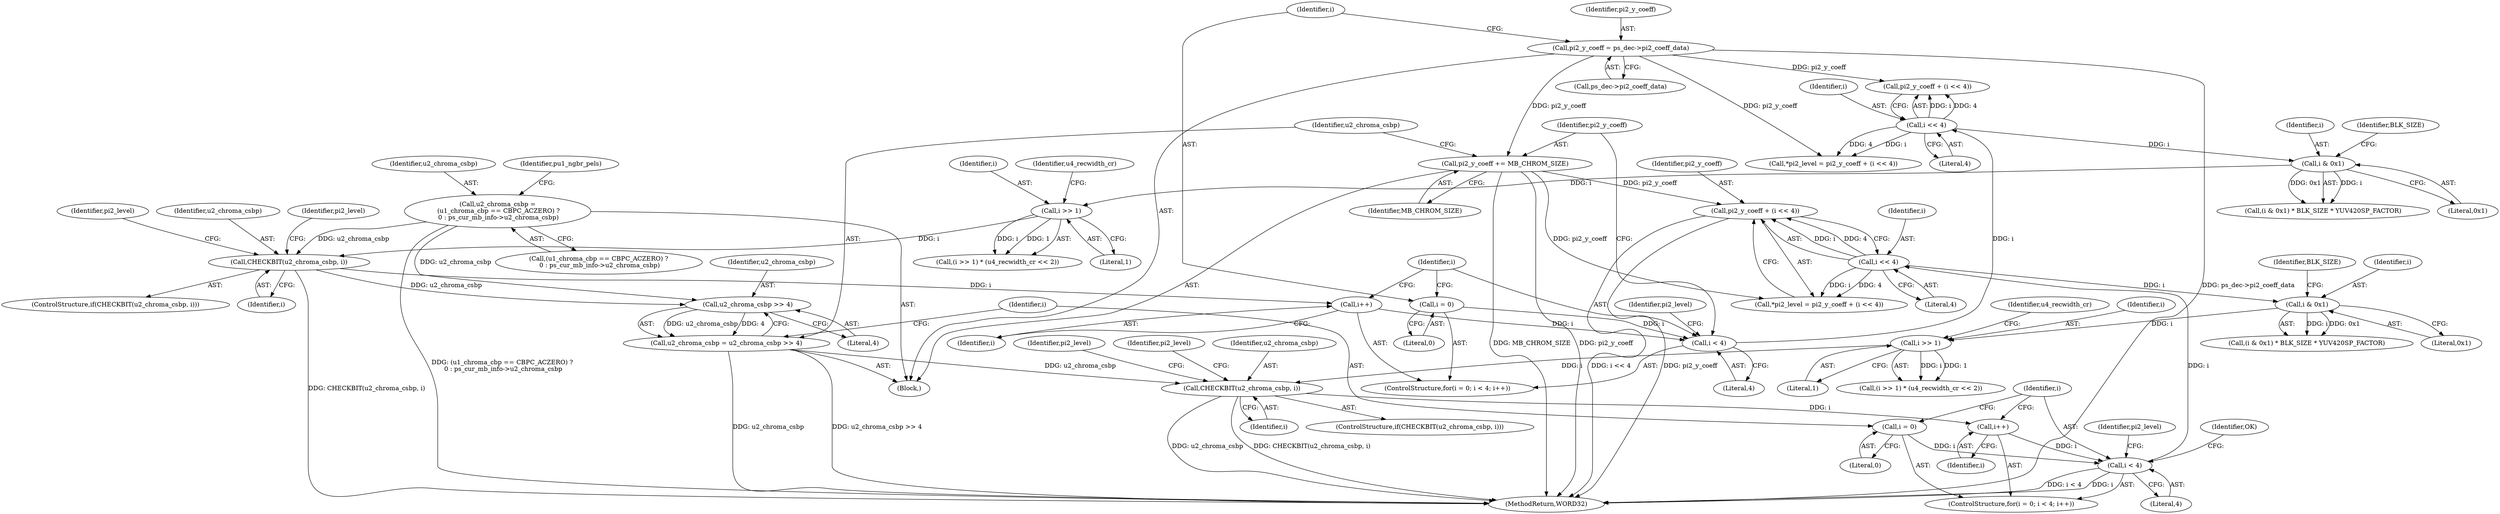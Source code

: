 digraph "0_Android_a583270e1c96d307469c83dc42bd3c5f1b9ef63f@pointer" {
"1002995" [label="(Call,pi2_y_coeff + (i << 4))"];
"1002971" [label="(Call,pi2_y_coeff += MB_CHROM_SIZE)"];
"1002865" [label="(Call,pi2_y_coeff = ps_dec->pi2_coeff_data)"];
"1002997" [label="(Call,i << 4)"];
"1002986" [label="(Call,i < 4)"];
"1002989" [label="(Call,i++)"];
"1003024" [label="(Call,CHECKBIT(u2_chroma_csbp, i))"];
"1002974" [label="(Call,u2_chroma_csbp = u2_chroma_csbp >> 4)"];
"1002976" [label="(Call,u2_chroma_csbp >> 4)"];
"1002675" [label="(Call,u2_chroma_csbp =\n (u1_chroma_cbp == CBPC_ACZERO) ?\n 0 : ps_cur_mb_info->u2_chroma_csbp)"];
"1002913" [label="(Call,CHECKBIT(u2_chroma_csbp, i))"];
"1002905" [label="(Call,i >> 1)"];
"1002898" [label="(Call,i & 0x1)"];
"1002888" [label="(Call,i << 4)"];
"1002877" [label="(Call,i < 4)"];
"1002880" [label="(Call,i++)"];
"1002874" [label="(Call,i = 0)"];
"1003016" [label="(Call,i >> 1)"];
"1003009" [label="(Call,i & 0x1)"];
"1002983" [label="(Call,i = 0)"];
"1002998" [label="(Identifier,i)"];
"1003253" [label="(Identifier,OK)"];
"1002900" [label="(Literal,0x1)"];
"1002889" [label="(Identifier,i)"];
"1003025" [label="(Identifier,u2_chroma_csbp)"];
"1003016" [label="(Call,i >> 1)"];
"1002997" [label="(Call,i << 4)"];
"1003254" [label="(MethodReturn,WORD32)"];
"1003029" [label="(Identifier,pi2_level)"];
"1002888" [label="(Call,i << 4)"];
"1002913" [label="(Call,CHECKBIT(u2_chroma_csbp, i))"];
"1002999" [label="(Literal,4)"];
"1002865" [label="(Call,pi2_y_coeff = ps_dec->pi2_coeff_data)"];
"1002904" [label="(Call,(i >> 1) * (u4_recwidth_cr << 2))"];
"1002914" [label="(Identifier,u2_chroma_csbp)"];
"1002906" [label="(Identifier,i)"];
"1003023" [label="(ControlStructure,if(CHECKBIT(u2_chroma_csbp, i)))"];
"1003009" [label="(Call,i & 0x1)"];
"1002986" [label="(Call,i < 4)"];
"1002972" [label="(Identifier,pi2_y_coeff)"];
"1002884" [label="(Call,*pi2_level = pi2_y_coeff + (i << 4))"];
"1002978" [label="(Literal,4)"];
"1002976" [label="(Call,u2_chroma_csbp >> 4)"];
"1002915" [label="(Identifier,i)"];
"1002990" [label="(Identifier,i)"];
"1002867" [label="(Call,ps_dec->pi2_coeff_data)"];
"1003020" [label="(Identifier,u4_recwidth_cr)"];
"1002993" [label="(Call,*pi2_level = pi2_y_coeff + (i << 4))"];
"1003017" [label="(Identifier,i)"];
"1002879" [label="(Literal,4)"];
"1002875" [label="(Identifier,i)"];
"1002988" [label="(Literal,4)"];
"1002944" [label="(Identifier,pi2_level)"];
"1002909" [label="(Identifier,u4_recwidth_cr)"];
"1002878" [label="(Identifier,i)"];
"1003018" [label="(Literal,1)"];
"1002691" [label="(Identifier,pu1_ngbr_pels)"];
"1002983" [label="(Call,i = 0)"];
"1002880" [label="(Call,i++)"];
"1002890" [label="(Literal,4)"];
"1002877" [label="(Call,i < 4)"];
"1002881" [label="(Identifier,i)"];
"1002886" [label="(Call,pi2_y_coeff + (i << 4))"];
"1002994" [label="(Identifier,pi2_level)"];
"1002989" [label="(Call,i++)"];
"1002974" [label="(Call,u2_chroma_csbp = u2_chroma_csbp >> 4)"];
"1002866" [label="(Identifier,pi2_y_coeff)"];
"1003011" [label="(Literal,0x1)"];
"1002996" [label="(Identifier,pi2_y_coeff)"];
"1002876" [label="(Literal,0)"];
"1002912" [label="(ControlStructure,if(CHECKBIT(u2_chroma_csbp, i)))"];
"1002973" [label="(Identifier,MB_CHROM_SIZE)"];
"1002995" [label="(Call,pi2_y_coeff + (i << 4))"];
"1003024" [label="(Call,CHECKBIT(u2_chroma_csbp, i))"];
"1002677" [label="(Call,(u1_chroma_cbp == CBPC_ACZERO) ?\n 0 : ps_cur_mb_info->u2_chroma_csbp)"];
"1002885" [label="(Identifier,pi2_level)"];
"1002971" [label="(Call,pi2_y_coeff += MB_CHROM_SIZE)"];
"1002985" [label="(Literal,0)"];
"1003010" [label="(Identifier,i)"];
"1002874" [label="(Call,i = 0)"];
"1002898" [label="(Call,i & 0x1)"];
"1002897" [label="(Call,(i & 0x1) * BLK_SIZE * YUV420SP_FACTOR)"];
"1002977" [label="(Identifier,u2_chroma_csbp)"];
"1002899" [label="(Identifier,i)"];
"1002982" [label="(ControlStructure,for(i = 0; i < 4; i++))"];
"1003055" [label="(Identifier,pi2_level)"];
"1002873" [label="(ControlStructure,for(i = 0; i < 4; i++))"];
"1003015" [label="(Call,(i >> 1) * (u4_recwidth_cr << 2))"];
"1003008" [label="(Call,(i & 0x1) * BLK_SIZE * YUV420SP_FACTOR)"];
"1003013" [label="(Identifier,BLK_SIZE)"];
"1002676" [label="(Identifier,u2_chroma_csbp)"];
"1002918" [label="(Identifier,pi2_level)"];
"1002675" [label="(Call,u2_chroma_csbp =\n (u1_chroma_cbp == CBPC_ACZERO) ?\n 0 : ps_cur_mb_info->u2_chroma_csbp)"];
"1002987" [label="(Identifier,i)"];
"1003026" [label="(Identifier,i)"];
"1002673" [label="(Block,)"];
"1002905" [label="(Call,i >> 1)"];
"1002984" [label="(Identifier,i)"];
"1002975" [label="(Identifier,u2_chroma_csbp)"];
"1002902" [label="(Identifier,BLK_SIZE)"];
"1002907" [label="(Literal,1)"];
"1002995" -> "1002993"  [label="AST: "];
"1002995" -> "1002997"  [label="CFG: "];
"1002996" -> "1002995"  [label="AST: "];
"1002997" -> "1002995"  [label="AST: "];
"1002993" -> "1002995"  [label="CFG: "];
"1002995" -> "1003254"  [label="DDG: i << 4"];
"1002995" -> "1003254"  [label="DDG: pi2_y_coeff"];
"1002971" -> "1002995"  [label="DDG: pi2_y_coeff"];
"1002997" -> "1002995"  [label="DDG: i"];
"1002997" -> "1002995"  [label="DDG: 4"];
"1002971" -> "1002673"  [label="AST: "];
"1002971" -> "1002973"  [label="CFG: "];
"1002972" -> "1002971"  [label="AST: "];
"1002973" -> "1002971"  [label="AST: "];
"1002975" -> "1002971"  [label="CFG: "];
"1002971" -> "1003254"  [label="DDG: pi2_y_coeff"];
"1002971" -> "1003254"  [label="DDG: MB_CHROM_SIZE"];
"1002865" -> "1002971"  [label="DDG: pi2_y_coeff"];
"1002971" -> "1002993"  [label="DDG: pi2_y_coeff"];
"1002865" -> "1002673"  [label="AST: "];
"1002865" -> "1002867"  [label="CFG: "];
"1002866" -> "1002865"  [label="AST: "];
"1002867" -> "1002865"  [label="AST: "];
"1002875" -> "1002865"  [label="CFG: "];
"1002865" -> "1003254"  [label="DDG: ps_dec->pi2_coeff_data"];
"1002865" -> "1002884"  [label="DDG: pi2_y_coeff"];
"1002865" -> "1002886"  [label="DDG: pi2_y_coeff"];
"1002997" -> "1002999"  [label="CFG: "];
"1002998" -> "1002997"  [label="AST: "];
"1002999" -> "1002997"  [label="AST: "];
"1002997" -> "1002993"  [label="DDG: i"];
"1002997" -> "1002993"  [label="DDG: 4"];
"1002986" -> "1002997"  [label="DDG: i"];
"1002997" -> "1003009"  [label="DDG: i"];
"1002986" -> "1002982"  [label="AST: "];
"1002986" -> "1002988"  [label="CFG: "];
"1002987" -> "1002986"  [label="AST: "];
"1002988" -> "1002986"  [label="AST: "];
"1002994" -> "1002986"  [label="CFG: "];
"1003253" -> "1002986"  [label="CFG: "];
"1002986" -> "1003254"  [label="DDG: i"];
"1002986" -> "1003254"  [label="DDG: i < 4"];
"1002989" -> "1002986"  [label="DDG: i"];
"1002983" -> "1002986"  [label="DDG: i"];
"1002989" -> "1002982"  [label="AST: "];
"1002989" -> "1002990"  [label="CFG: "];
"1002990" -> "1002989"  [label="AST: "];
"1002987" -> "1002989"  [label="CFG: "];
"1003024" -> "1002989"  [label="DDG: i"];
"1003024" -> "1003023"  [label="AST: "];
"1003024" -> "1003026"  [label="CFG: "];
"1003025" -> "1003024"  [label="AST: "];
"1003026" -> "1003024"  [label="AST: "];
"1003029" -> "1003024"  [label="CFG: "];
"1003055" -> "1003024"  [label="CFG: "];
"1003024" -> "1003254"  [label="DDG: CHECKBIT(u2_chroma_csbp, i)"];
"1003024" -> "1003254"  [label="DDG: u2_chroma_csbp"];
"1002974" -> "1003024"  [label="DDG: u2_chroma_csbp"];
"1003016" -> "1003024"  [label="DDG: i"];
"1002974" -> "1002673"  [label="AST: "];
"1002974" -> "1002976"  [label="CFG: "];
"1002975" -> "1002974"  [label="AST: "];
"1002976" -> "1002974"  [label="AST: "];
"1002984" -> "1002974"  [label="CFG: "];
"1002974" -> "1003254"  [label="DDG: u2_chroma_csbp"];
"1002974" -> "1003254"  [label="DDG: u2_chroma_csbp >> 4"];
"1002976" -> "1002974"  [label="DDG: u2_chroma_csbp"];
"1002976" -> "1002974"  [label="DDG: 4"];
"1002976" -> "1002978"  [label="CFG: "];
"1002977" -> "1002976"  [label="AST: "];
"1002978" -> "1002976"  [label="AST: "];
"1002675" -> "1002976"  [label="DDG: u2_chroma_csbp"];
"1002913" -> "1002976"  [label="DDG: u2_chroma_csbp"];
"1002675" -> "1002673"  [label="AST: "];
"1002675" -> "1002677"  [label="CFG: "];
"1002676" -> "1002675"  [label="AST: "];
"1002677" -> "1002675"  [label="AST: "];
"1002691" -> "1002675"  [label="CFG: "];
"1002675" -> "1003254"  [label="DDG: (u1_chroma_cbp == CBPC_ACZERO) ?\n 0 : ps_cur_mb_info->u2_chroma_csbp"];
"1002675" -> "1002913"  [label="DDG: u2_chroma_csbp"];
"1002913" -> "1002912"  [label="AST: "];
"1002913" -> "1002915"  [label="CFG: "];
"1002914" -> "1002913"  [label="AST: "];
"1002915" -> "1002913"  [label="AST: "];
"1002918" -> "1002913"  [label="CFG: "];
"1002944" -> "1002913"  [label="CFG: "];
"1002913" -> "1003254"  [label="DDG: CHECKBIT(u2_chroma_csbp, i)"];
"1002913" -> "1002880"  [label="DDG: i"];
"1002905" -> "1002913"  [label="DDG: i"];
"1002905" -> "1002904"  [label="AST: "];
"1002905" -> "1002907"  [label="CFG: "];
"1002906" -> "1002905"  [label="AST: "];
"1002907" -> "1002905"  [label="AST: "];
"1002909" -> "1002905"  [label="CFG: "];
"1002905" -> "1002904"  [label="DDG: i"];
"1002905" -> "1002904"  [label="DDG: 1"];
"1002898" -> "1002905"  [label="DDG: i"];
"1002898" -> "1002897"  [label="AST: "];
"1002898" -> "1002900"  [label="CFG: "];
"1002899" -> "1002898"  [label="AST: "];
"1002900" -> "1002898"  [label="AST: "];
"1002902" -> "1002898"  [label="CFG: "];
"1002898" -> "1002897"  [label="DDG: i"];
"1002898" -> "1002897"  [label="DDG: 0x1"];
"1002888" -> "1002898"  [label="DDG: i"];
"1002888" -> "1002886"  [label="AST: "];
"1002888" -> "1002890"  [label="CFG: "];
"1002889" -> "1002888"  [label="AST: "];
"1002890" -> "1002888"  [label="AST: "];
"1002886" -> "1002888"  [label="CFG: "];
"1002888" -> "1002884"  [label="DDG: i"];
"1002888" -> "1002884"  [label="DDG: 4"];
"1002888" -> "1002886"  [label="DDG: i"];
"1002888" -> "1002886"  [label="DDG: 4"];
"1002877" -> "1002888"  [label="DDG: i"];
"1002877" -> "1002873"  [label="AST: "];
"1002877" -> "1002879"  [label="CFG: "];
"1002878" -> "1002877"  [label="AST: "];
"1002879" -> "1002877"  [label="AST: "];
"1002885" -> "1002877"  [label="CFG: "];
"1002972" -> "1002877"  [label="CFG: "];
"1002880" -> "1002877"  [label="DDG: i"];
"1002874" -> "1002877"  [label="DDG: i"];
"1002880" -> "1002873"  [label="AST: "];
"1002880" -> "1002881"  [label="CFG: "];
"1002881" -> "1002880"  [label="AST: "];
"1002878" -> "1002880"  [label="CFG: "];
"1002874" -> "1002873"  [label="AST: "];
"1002874" -> "1002876"  [label="CFG: "];
"1002875" -> "1002874"  [label="AST: "];
"1002876" -> "1002874"  [label="AST: "];
"1002878" -> "1002874"  [label="CFG: "];
"1003016" -> "1003015"  [label="AST: "];
"1003016" -> "1003018"  [label="CFG: "];
"1003017" -> "1003016"  [label="AST: "];
"1003018" -> "1003016"  [label="AST: "];
"1003020" -> "1003016"  [label="CFG: "];
"1003016" -> "1003015"  [label="DDG: i"];
"1003016" -> "1003015"  [label="DDG: 1"];
"1003009" -> "1003016"  [label="DDG: i"];
"1003009" -> "1003008"  [label="AST: "];
"1003009" -> "1003011"  [label="CFG: "];
"1003010" -> "1003009"  [label="AST: "];
"1003011" -> "1003009"  [label="AST: "];
"1003013" -> "1003009"  [label="CFG: "];
"1003009" -> "1003008"  [label="DDG: i"];
"1003009" -> "1003008"  [label="DDG: 0x1"];
"1002983" -> "1002982"  [label="AST: "];
"1002983" -> "1002985"  [label="CFG: "];
"1002984" -> "1002983"  [label="AST: "];
"1002985" -> "1002983"  [label="AST: "];
"1002987" -> "1002983"  [label="CFG: "];
}

